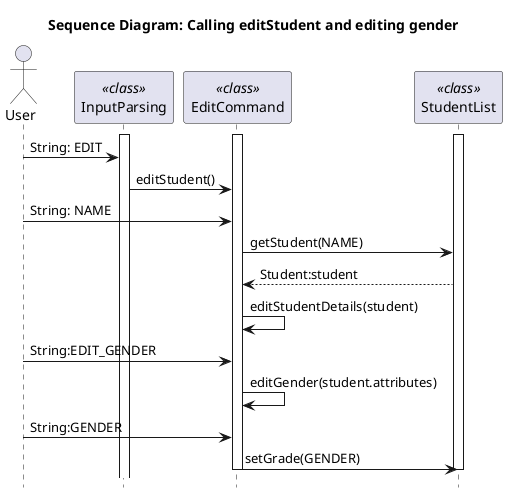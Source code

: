 @startuml
title Sequence Diagram: Calling editStudent and editing gender

actor User
participant "InputParsing" as InputParsing <<class>>

participant "EditCommand" as EditCommand<<class>>
participant "StudentList" as StudentList<<class>>
activate EditCommand
activate StudentList
activate InputParsing

User->InputParsing: String: EDIT
"InputParsing"->EditCommand: editStudent()
User-> EditCommand: String: NAME
EditCommand -> StudentList: getStudent(NAME)
EditCommand <-- StudentList: Student:student
EditCommand -> EditCommand: editStudentDetails(student)
User-> EditCommand: String:EDIT_GENDER
EditCommand -> EditCommand: editGender(student.attributes)
User-> EditCommand: String:GENDER
EditCommand -> StudentList: setGrade(GENDER)
deactivate EditCommand
deactivate StudentList
hide footbox
@enduml